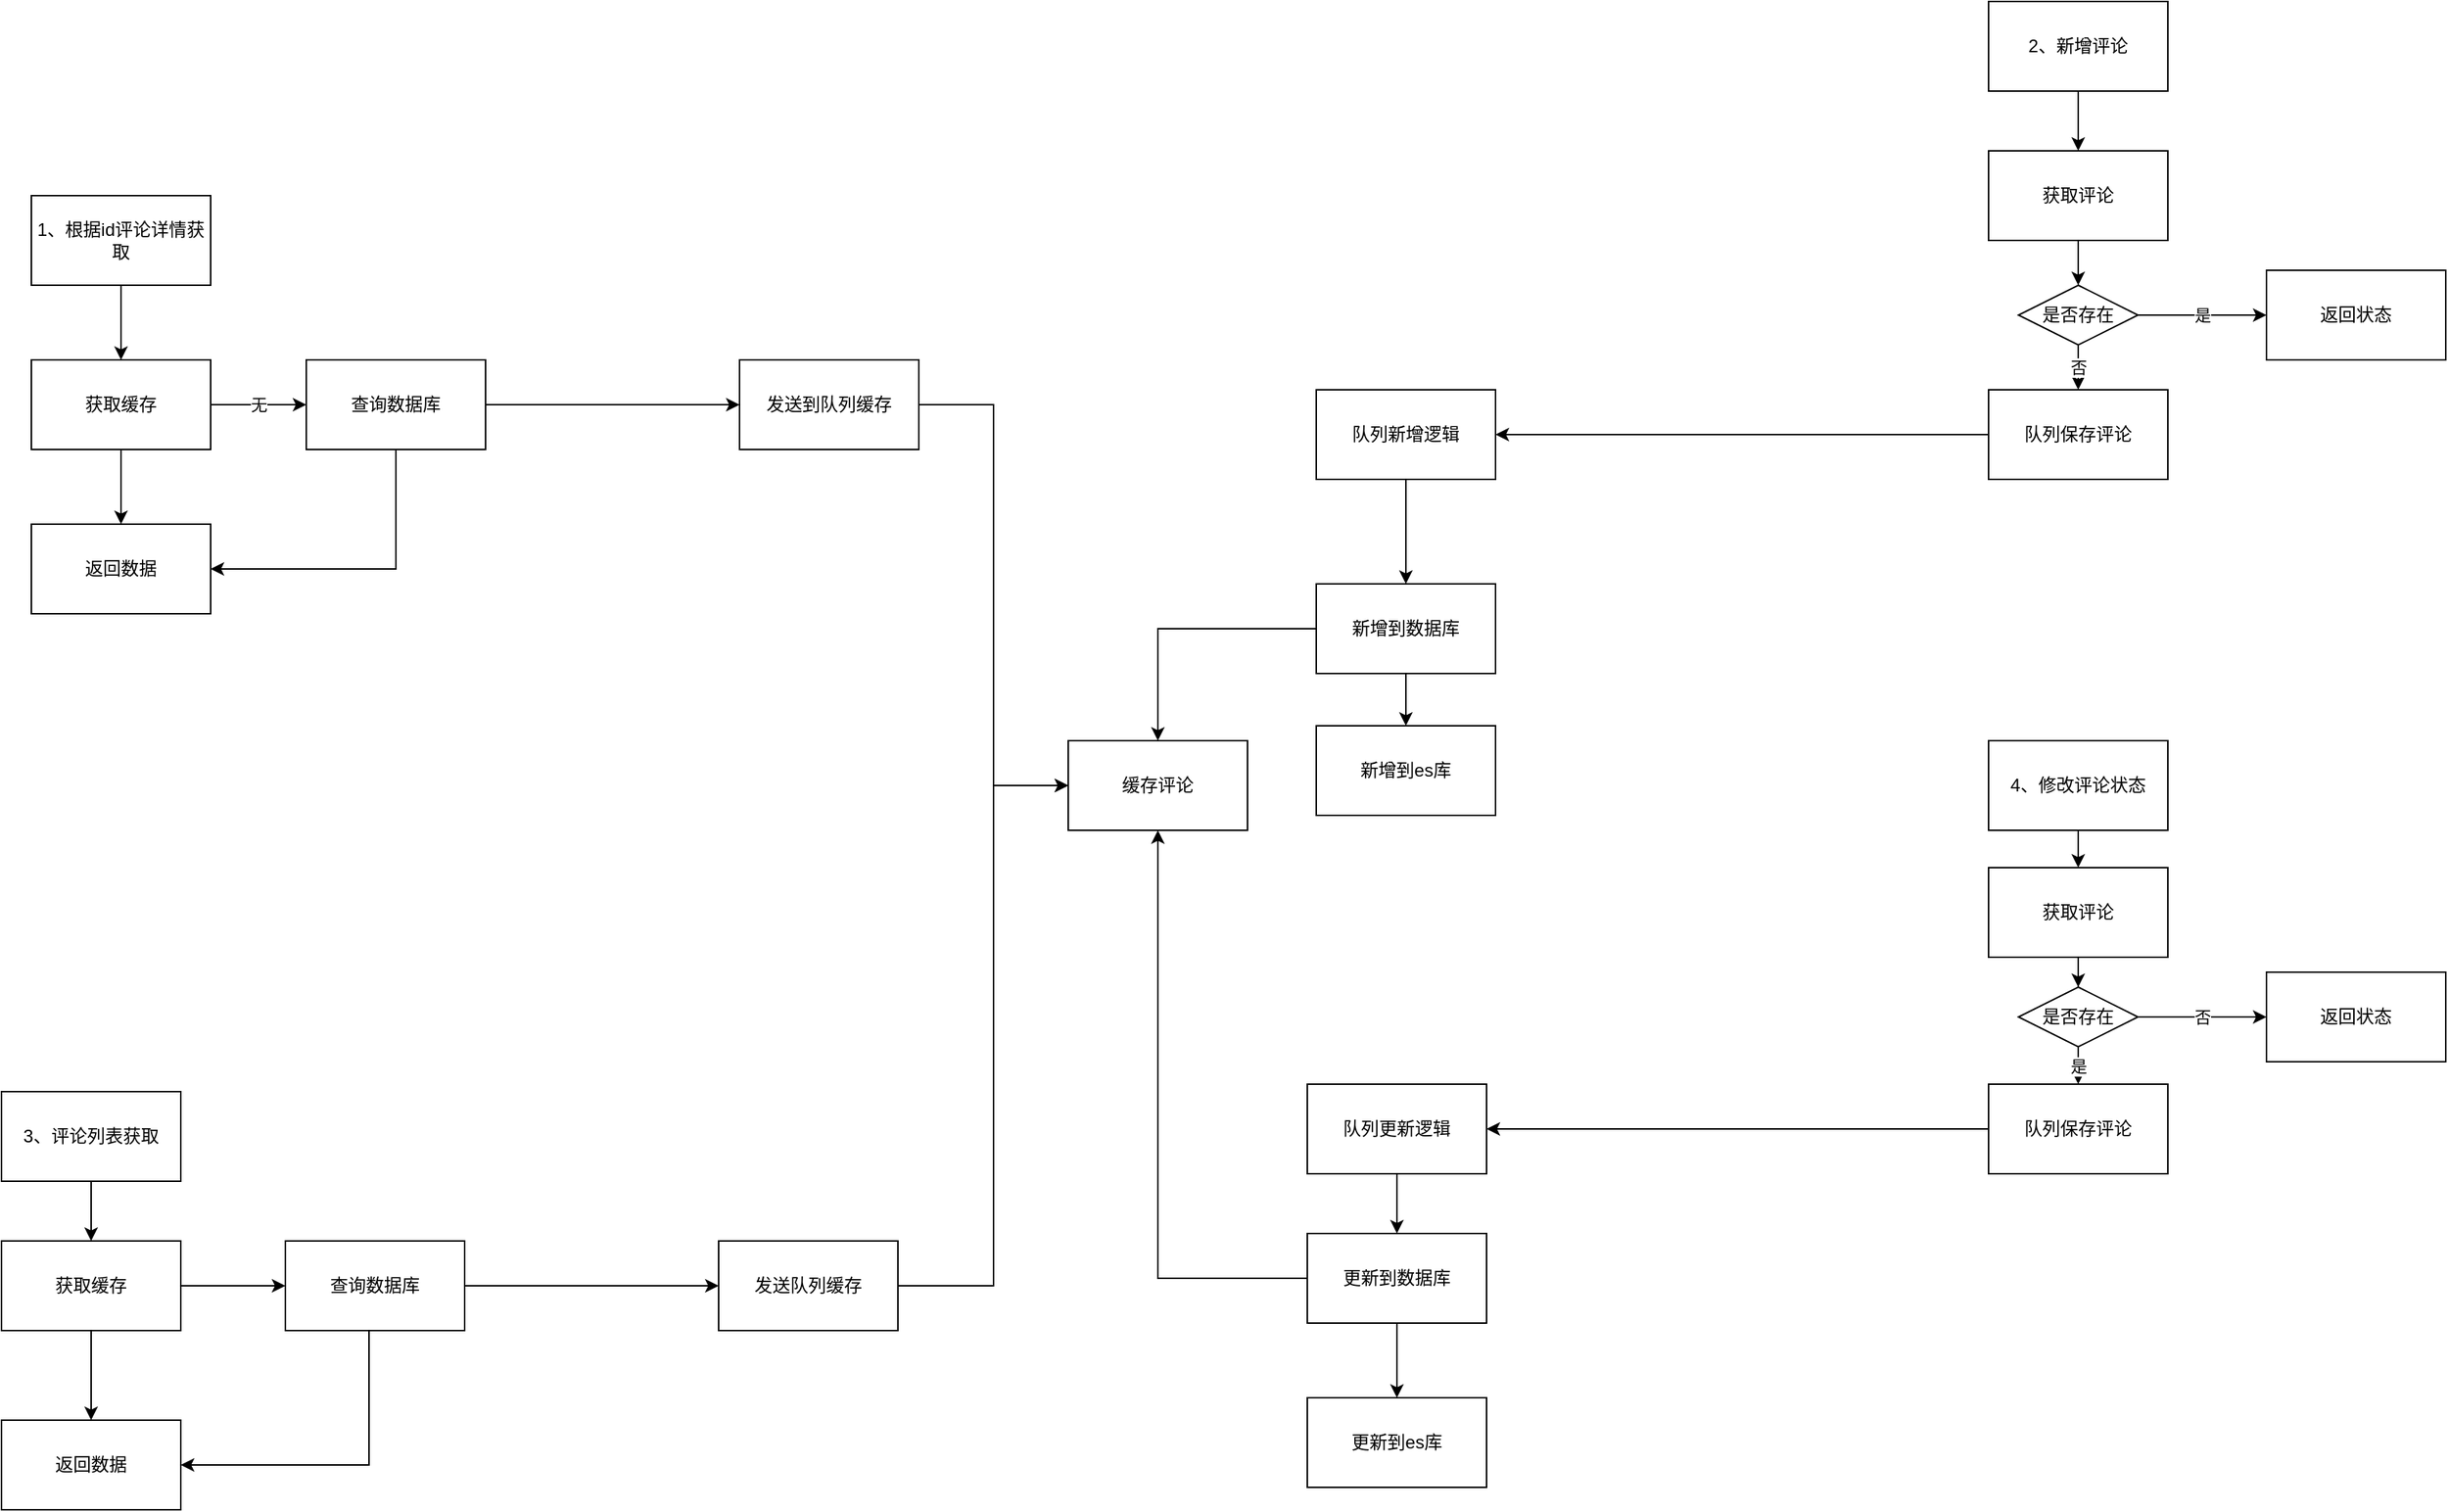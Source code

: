 <mxfile version="14.2.9" type="github">
  <diagram id="580fAPylS1Iage4hZ_eT" name="Page-1">
    <mxGraphModel dx="1902" dy="2166" grid="1" gridSize="10" guides="1" tooltips="1" connect="1" arrows="1" fold="1" page="1" pageScale="1" pageWidth="827" pageHeight="1169" math="0" shadow="0">
      <root>
        <mxCell id="0" />
        <mxCell id="1" parent="0" />
        <mxCell id="QKjrsJN5gUBR43cvQGZe-7" style="edgeStyle=orthogonalEdgeStyle;rounded=0;orthogonalLoop=1;jettySize=auto;html=1;exitX=0.5;exitY=1;exitDx=0;exitDy=0;" edge="1" parent="1" source="QKjrsJN5gUBR43cvQGZe-1" target="QKjrsJN5gUBR43cvQGZe-2">
          <mxGeometry relative="1" as="geometry" />
        </mxCell>
        <mxCell id="QKjrsJN5gUBR43cvQGZe-1" value="1、根据id评论详情获取" style="rounded=0;whiteSpace=wrap;html=1;labelBackgroundColor=none;" vertex="1" parent="1">
          <mxGeometry x="110" y="120" width="120" height="60" as="geometry" />
        </mxCell>
        <mxCell id="QKjrsJN5gUBR43cvQGZe-8" style="edgeStyle=orthogonalEdgeStyle;rounded=0;orthogonalLoop=1;jettySize=auto;html=1;exitX=0.5;exitY=1;exitDx=0;exitDy=0;entryX=0.5;entryY=0;entryDx=0;entryDy=0;" edge="1" parent="1" source="QKjrsJN5gUBR43cvQGZe-2" target="QKjrsJN5gUBR43cvQGZe-4">
          <mxGeometry relative="1" as="geometry" />
        </mxCell>
        <mxCell id="QKjrsJN5gUBR43cvQGZe-9" value="无" style="edgeStyle=orthogonalEdgeStyle;rounded=0;orthogonalLoop=1;jettySize=auto;html=1;exitX=1;exitY=0.5;exitDx=0;exitDy=0;entryX=0;entryY=0.5;entryDx=0;entryDy=0;" edge="1" parent="1" source="QKjrsJN5gUBR43cvQGZe-2" target="QKjrsJN5gUBR43cvQGZe-3">
          <mxGeometry relative="1" as="geometry" />
        </mxCell>
        <mxCell id="QKjrsJN5gUBR43cvQGZe-2" value="获取缓存" style="rounded=0;whiteSpace=wrap;html=1;" vertex="1" parent="1">
          <mxGeometry x="110" y="230" width="120" height="60" as="geometry" />
        </mxCell>
        <mxCell id="QKjrsJN5gUBR43cvQGZe-90" style="edgeStyle=orthogonalEdgeStyle;rounded=0;orthogonalLoop=1;jettySize=auto;html=1;entryX=0;entryY=0.5;entryDx=0;entryDy=0;" edge="1" parent="1" source="QKjrsJN5gUBR43cvQGZe-3" target="QKjrsJN5gUBR43cvQGZe-5">
          <mxGeometry relative="1" as="geometry" />
        </mxCell>
        <mxCell id="QKjrsJN5gUBR43cvQGZe-91" style="edgeStyle=orthogonalEdgeStyle;rounded=0;orthogonalLoop=1;jettySize=auto;html=1;entryX=1;entryY=0.5;entryDx=0;entryDy=0;" edge="1" parent="1" source="QKjrsJN5gUBR43cvQGZe-3" target="QKjrsJN5gUBR43cvQGZe-4">
          <mxGeometry relative="1" as="geometry">
            <Array as="points">
              <mxPoint x="354" y="370" />
            </Array>
          </mxGeometry>
        </mxCell>
        <mxCell id="QKjrsJN5gUBR43cvQGZe-3" value="查询数据库" style="rounded=0;whiteSpace=wrap;html=1;" vertex="1" parent="1">
          <mxGeometry x="294" y="230" width="120" height="60" as="geometry" />
        </mxCell>
        <mxCell id="QKjrsJN5gUBR43cvQGZe-4" value="返回数据" style="rounded=0;whiteSpace=wrap;html=1;" vertex="1" parent="1">
          <mxGeometry x="110" y="340" width="120" height="60" as="geometry" />
        </mxCell>
        <mxCell id="QKjrsJN5gUBR43cvQGZe-56" style="edgeStyle=orthogonalEdgeStyle;rounded=0;orthogonalLoop=1;jettySize=auto;html=1;entryX=0;entryY=0.5;entryDx=0;entryDy=0;" edge="1" parent="1" source="QKjrsJN5gUBR43cvQGZe-5" target="QKjrsJN5gUBR43cvQGZe-54">
          <mxGeometry relative="1" as="geometry" />
        </mxCell>
        <mxCell id="QKjrsJN5gUBR43cvQGZe-5" value="发送到队列缓存" style="rounded=0;whiteSpace=wrap;html=1;" vertex="1" parent="1">
          <mxGeometry x="584" y="230" width="120" height="60" as="geometry" />
        </mxCell>
        <mxCell id="QKjrsJN5gUBR43cvQGZe-19" style="edgeStyle=orthogonalEdgeStyle;rounded=0;orthogonalLoop=1;jettySize=auto;html=1;exitX=0.5;exitY=1;exitDx=0;exitDy=0;" edge="1" parent="1" source="QKjrsJN5gUBR43cvQGZe-12" target="QKjrsJN5gUBR43cvQGZe-13">
          <mxGeometry relative="1" as="geometry" />
        </mxCell>
        <mxCell id="QKjrsJN5gUBR43cvQGZe-12" value="3、评论列表获取" style="rounded=0;whiteSpace=wrap;html=1;" vertex="1" parent="1">
          <mxGeometry x="90" y="720" width="120" height="60" as="geometry" />
        </mxCell>
        <mxCell id="QKjrsJN5gUBR43cvQGZe-20" style="edgeStyle=orthogonalEdgeStyle;rounded=0;orthogonalLoop=1;jettySize=auto;html=1;exitX=0.5;exitY=1;exitDx=0;exitDy=0;" edge="1" parent="1" source="QKjrsJN5gUBR43cvQGZe-13" target="QKjrsJN5gUBR43cvQGZe-14">
          <mxGeometry relative="1" as="geometry" />
        </mxCell>
        <mxCell id="QKjrsJN5gUBR43cvQGZe-38" style="edgeStyle=orthogonalEdgeStyle;rounded=0;orthogonalLoop=1;jettySize=auto;html=1;entryX=0;entryY=0.5;entryDx=0;entryDy=0;" edge="1" parent="1" source="QKjrsJN5gUBR43cvQGZe-13" target="QKjrsJN5gUBR43cvQGZe-15">
          <mxGeometry relative="1" as="geometry" />
        </mxCell>
        <mxCell id="QKjrsJN5gUBR43cvQGZe-13" value="获取缓存" style="rounded=0;whiteSpace=wrap;html=1;" vertex="1" parent="1">
          <mxGeometry x="90" y="820" width="120" height="60" as="geometry" />
        </mxCell>
        <mxCell id="QKjrsJN5gUBR43cvQGZe-14" value="返回数据" style="rounded=0;whiteSpace=wrap;html=1;" vertex="1" parent="1">
          <mxGeometry x="90" y="940" width="120" height="60" as="geometry" />
        </mxCell>
        <mxCell id="QKjrsJN5gUBR43cvQGZe-92" style="edgeStyle=orthogonalEdgeStyle;rounded=0;orthogonalLoop=1;jettySize=auto;html=1;entryX=0;entryY=0.5;entryDx=0;entryDy=0;" edge="1" parent="1" source="QKjrsJN5gUBR43cvQGZe-15" target="QKjrsJN5gUBR43cvQGZe-16">
          <mxGeometry relative="1" as="geometry" />
        </mxCell>
        <mxCell id="QKjrsJN5gUBR43cvQGZe-93" style="edgeStyle=orthogonalEdgeStyle;rounded=0;orthogonalLoop=1;jettySize=auto;html=1;entryX=1;entryY=0.5;entryDx=0;entryDy=0;" edge="1" parent="1" source="QKjrsJN5gUBR43cvQGZe-15" target="QKjrsJN5gUBR43cvQGZe-14">
          <mxGeometry relative="1" as="geometry">
            <Array as="points">
              <mxPoint x="336" y="970" />
            </Array>
          </mxGeometry>
        </mxCell>
        <mxCell id="QKjrsJN5gUBR43cvQGZe-15" value="查询数据库" style="rounded=0;whiteSpace=wrap;html=1;" vertex="1" parent="1">
          <mxGeometry x="280" y="820" width="120" height="60" as="geometry" />
        </mxCell>
        <mxCell id="QKjrsJN5gUBR43cvQGZe-57" style="edgeStyle=orthogonalEdgeStyle;rounded=0;orthogonalLoop=1;jettySize=auto;html=1;entryX=0;entryY=0.5;entryDx=0;entryDy=0;" edge="1" parent="1" source="QKjrsJN5gUBR43cvQGZe-16" target="QKjrsJN5gUBR43cvQGZe-54">
          <mxGeometry relative="1" as="geometry">
            <Array as="points">
              <mxPoint x="754" y="850" />
              <mxPoint x="754" y="515" />
            </Array>
          </mxGeometry>
        </mxCell>
        <mxCell id="QKjrsJN5gUBR43cvQGZe-16" value="发送队列缓存" style="rounded=0;whiteSpace=wrap;html=1;" vertex="1" parent="1">
          <mxGeometry x="570" y="820" width="120" height="60" as="geometry" />
        </mxCell>
        <mxCell id="QKjrsJN5gUBR43cvQGZe-17" style="edgeStyle=orthogonalEdgeStyle;rounded=0;orthogonalLoop=1;jettySize=auto;html=1;exitX=0.5;exitY=1;exitDx=0;exitDy=0;" edge="1" parent="1" source="QKjrsJN5gUBR43cvQGZe-16" target="QKjrsJN5gUBR43cvQGZe-16">
          <mxGeometry relative="1" as="geometry" />
        </mxCell>
        <mxCell id="QKjrsJN5gUBR43cvQGZe-116" style="edgeStyle=orthogonalEdgeStyle;rounded=0;orthogonalLoop=1;jettySize=auto;html=1;entryX=0.5;entryY=0;entryDx=0;entryDy=0;" edge="1" parent="1" source="QKjrsJN5gUBR43cvQGZe-25" target="QKjrsJN5gUBR43cvQGZe-112">
          <mxGeometry relative="1" as="geometry" />
        </mxCell>
        <mxCell id="QKjrsJN5gUBR43cvQGZe-25" value="2、新增评论" style="rounded=0;whiteSpace=wrap;html=1;" vertex="1" parent="1">
          <mxGeometry x="1420" y="-10" width="120" height="60" as="geometry" />
        </mxCell>
        <mxCell id="QKjrsJN5gUBR43cvQGZe-125" style="edgeStyle=orthogonalEdgeStyle;rounded=0;orthogonalLoop=1;jettySize=auto;html=1;entryX=1;entryY=0.5;entryDx=0;entryDy=0;" edge="1" parent="1" source="QKjrsJN5gUBR43cvQGZe-32" target="QKjrsJN5gUBR43cvQGZe-107">
          <mxGeometry relative="1" as="geometry" />
        </mxCell>
        <mxCell id="QKjrsJN5gUBR43cvQGZe-32" value="队列保存评论" style="rounded=0;whiteSpace=wrap;html=1;" vertex="1" parent="1">
          <mxGeometry x="1420" y="250" width="120" height="60" as="geometry" />
        </mxCell>
        <mxCell id="QKjrsJN5gUBR43cvQGZe-121" style="edgeStyle=orthogonalEdgeStyle;rounded=0;orthogonalLoop=1;jettySize=auto;html=1;entryX=0.5;entryY=0;entryDx=0;entryDy=0;" edge="1" parent="1" source="QKjrsJN5gUBR43cvQGZe-34" target="QKjrsJN5gUBR43cvQGZe-120">
          <mxGeometry relative="1" as="geometry" />
        </mxCell>
        <mxCell id="QKjrsJN5gUBR43cvQGZe-34" value="4、修改评论状态" style="rounded=0;whiteSpace=wrap;html=1;" vertex="1" parent="1">
          <mxGeometry x="1420" y="485" width="120" height="60" as="geometry" />
        </mxCell>
        <mxCell id="QKjrsJN5gUBR43cvQGZe-85" style="edgeStyle=orthogonalEdgeStyle;rounded=0;orthogonalLoop=1;jettySize=auto;html=1;entryX=1;entryY=0.5;entryDx=0;entryDy=0;" edge="1" parent="1" source="QKjrsJN5gUBR43cvQGZe-35" target="QKjrsJN5gUBR43cvQGZe-61">
          <mxGeometry relative="1" as="geometry" />
        </mxCell>
        <mxCell id="QKjrsJN5gUBR43cvQGZe-35" value="队列保存评论" style="rounded=0;whiteSpace=wrap;html=1;" vertex="1" parent="1">
          <mxGeometry x="1420" y="715" width="120" height="60" as="geometry" />
        </mxCell>
        <mxCell id="QKjrsJN5gUBR43cvQGZe-83" style="edgeStyle=orthogonalEdgeStyle;rounded=0;orthogonalLoop=1;jettySize=auto;html=1;entryX=0.5;entryY=0;entryDx=0;entryDy=0;" edge="1" parent="1" source="QKjrsJN5gUBR43cvQGZe-37" target="QKjrsJN5gUBR43cvQGZe-73">
          <mxGeometry relative="1" as="geometry" />
        </mxCell>
        <mxCell id="QKjrsJN5gUBR43cvQGZe-87" style="edgeStyle=orthogonalEdgeStyle;rounded=0;orthogonalLoop=1;jettySize=auto;html=1;entryX=0.5;entryY=1;entryDx=0;entryDy=0;" edge="1" parent="1" source="QKjrsJN5gUBR43cvQGZe-37" target="QKjrsJN5gUBR43cvQGZe-54">
          <mxGeometry relative="1" as="geometry" />
        </mxCell>
        <mxCell id="QKjrsJN5gUBR43cvQGZe-37" value="更新到数据库" style="rounded=0;whiteSpace=wrap;html=1;" vertex="1" parent="1">
          <mxGeometry x="964" y="815" width="120" height="60" as="geometry" />
        </mxCell>
        <mxCell id="QKjrsJN5gUBR43cvQGZe-54" value="缓存评论" style="rounded=0;whiteSpace=wrap;html=1;" vertex="1" parent="1">
          <mxGeometry x="804" y="485" width="120" height="60" as="geometry" />
        </mxCell>
        <mxCell id="QKjrsJN5gUBR43cvQGZe-109" style="edgeStyle=orthogonalEdgeStyle;rounded=0;orthogonalLoop=1;jettySize=auto;html=1;entryX=0.5;entryY=0;entryDx=0;entryDy=0;" edge="1" parent="1" source="QKjrsJN5gUBR43cvQGZe-61" target="QKjrsJN5gUBR43cvQGZe-37">
          <mxGeometry relative="1" as="geometry" />
        </mxCell>
        <mxCell id="QKjrsJN5gUBR43cvQGZe-61" value="队列更新逻辑" style="rounded=0;whiteSpace=wrap;html=1;" vertex="1" parent="1">
          <mxGeometry x="964" y="715" width="120" height="60" as="geometry" />
        </mxCell>
        <mxCell id="QKjrsJN5gUBR43cvQGZe-84" style="edgeStyle=orthogonalEdgeStyle;rounded=0;orthogonalLoop=1;jettySize=auto;html=1;entryX=0.5;entryY=0;entryDx=0;entryDy=0;" edge="1" parent="1" source="QKjrsJN5gUBR43cvQGZe-69" target="QKjrsJN5gUBR43cvQGZe-72">
          <mxGeometry relative="1" as="geometry" />
        </mxCell>
        <mxCell id="QKjrsJN5gUBR43cvQGZe-86" style="edgeStyle=orthogonalEdgeStyle;rounded=0;orthogonalLoop=1;jettySize=auto;html=1;entryX=0.5;entryY=0;entryDx=0;entryDy=0;" edge="1" parent="1" source="QKjrsJN5gUBR43cvQGZe-69" target="QKjrsJN5gUBR43cvQGZe-54">
          <mxGeometry relative="1" as="geometry" />
        </mxCell>
        <mxCell id="QKjrsJN5gUBR43cvQGZe-69" value="新增到数据库" style="rounded=0;whiteSpace=wrap;html=1;" vertex="1" parent="1">
          <mxGeometry x="970" y="380" width="120" height="60" as="geometry" />
        </mxCell>
        <mxCell id="QKjrsJN5gUBR43cvQGZe-72" value="新增到es库" style="rounded=0;whiteSpace=wrap;html=1;" vertex="1" parent="1">
          <mxGeometry x="970" y="475" width="120" height="60" as="geometry" />
        </mxCell>
        <mxCell id="QKjrsJN5gUBR43cvQGZe-73" value="更新到es库" style="rounded=0;whiteSpace=wrap;html=1;" vertex="1" parent="1">
          <mxGeometry x="964" y="925" width="120" height="60" as="geometry" />
        </mxCell>
        <mxCell id="QKjrsJN5gUBR43cvQGZe-94" value="返回状态" style="rounded=0;whiteSpace=wrap;html=1;" vertex="1" parent="1">
          <mxGeometry x="1606" y="170" width="120" height="60" as="geometry" />
        </mxCell>
        <mxCell id="QKjrsJN5gUBR43cvQGZe-108" style="edgeStyle=orthogonalEdgeStyle;rounded=0;orthogonalLoop=1;jettySize=auto;html=1;entryX=0.5;entryY=0;entryDx=0;entryDy=0;" edge="1" parent="1" source="QKjrsJN5gUBR43cvQGZe-107" target="QKjrsJN5gUBR43cvQGZe-69">
          <mxGeometry relative="1" as="geometry" />
        </mxCell>
        <mxCell id="QKjrsJN5gUBR43cvQGZe-107" value="队列新增逻辑" style="rounded=0;whiteSpace=wrap;html=1;" vertex="1" parent="1">
          <mxGeometry x="970" y="250" width="120" height="60" as="geometry" />
        </mxCell>
        <mxCell id="QKjrsJN5gUBR43cvQGZe-114" value="是" style="edgeStyle=orthogonalEdgeStyle;rounded=0;orthogonalLoop=1;jettySize=auto;html=1;entryX=0;entryY=0.5;entryDx=0;entryDy=0;" edge="1" parent="1" source="QKjrsJN5gUBR43cvQGZe-111" target="QKjrsJN5gUBR43cvQGZe-94">
          <mxGeometry relative="1" as="geometry" />
        </mxCell>
        <mxCell id="QKjrsJN5gUBR43cvQGZe-115" value="否" style="edgeStyle=orthogonalEdgeStyle;rounded=0;orthogonalLoop=1;jettySize=auto;html=1;" edge="1" parent="1" source="QKjrsJN5gUBR43cvQGZe-111" target="QKjrsJN5gUBR43cvQGZe-32">
          <mxGeometry relative="1" as="geometry" />
        </mxCell>
        <mxCell id="QKjrsJN5gUBR43cvQGZe-111" value="是否存在" style="rhombus;whiteSpace=wrap;html=1;" vertex="1" parent="1">
          <mxGeometry x="1440" y="180" width="80" height="40" as="geometry" />
        </mxCell>
        <mxCell id="QKjrsJN5gUBR43cvQGZe-117" style="edgeStyle=orthogonalEdgeStyle;rounded=0;orthogonalLoop=1;jettySize=auto;html=1;entryX=0.5;entryY=0;entryDx=0;entryDy=0;" edge="1" parent="1" source="QKjrsJN5gUBR43cvQGZe-112" target="QKjrsJN5gUBR43cvQGZe-111">
          <mxGeometry relative="1" as="geometry" />
        </mxCell>
        <mxCell id="QKjrsJN5gUBR43cvQGZe-112" value="获取评论" style="rounded=0;whiteSpace=wrap;html=1;" vertex="1" parent="1">
          <mxGeometry x="1420" y="90" width="120" height="60" as="geometry" />
        </mxCell>
        <mxCell id="QKjrsJN5gUBR43cvQGZe-122" value="是" style="edgeStyle=orthogonalEdgeStyle;rounded=0;orthogonalLoop=1;jettySize=auto;html=1;entryX=0.5;entryY=0;entryDx=0;entryDy=0;" edge="1" parent="1" source="QKjrsJN5gUBR43cvQGZe-118" target="QKjrsJN5gUBR43cvQGZe-35">
          <mxGeometry relative="1" as="geometry" />
        </mxCell>
        <mxCell id="QKjrsJN5gUBR43cvQGZe-124" value="否" style="edgeStyle=orthogonalEdgeStyle;rounded=0;orthogonalLoop=1;jettySize=auto;html=1;entryX=0;entryY=0.5;entryDx=0;entryDy=0;" edge="1" parent="1" source="QKjrsJN5gUBR43cvQGZe-118" target="QKjrsJN5gUBR43cvQGZe-123">
          <mxGeometry relative="1" as="geometry" />
        </mxCell>
        <mxCell id="QKjrsJN5gUBR43cvQGZe-118" value="是否存在" style="rhombus;whiteSpace=wrap;html=1;" vertex="1" parent="1">
          <mxGeometry x="1440" y="650" width="80" height="40" as="geometry" />
        </mxCell>
        <mxCell id="QKjrsJN5gUBR43cvQGZe-119" style="edgeStyle=orthogonalEdgeStyle;rounded=0;orthogonalLoop=1;jettySize=auto;html=1;entryX=0.5;entryY=0;entryDx=0;entryDy=0;" edge="1" parent="1" source="QKjrsJN5gUBR43cvQGZe-120" target="QKjrsJN5gUBR43cvQGZe-118">
          <mxGeometry relative="1" as="geometry" />
        </mxCell>
        <mxCell id="QKjrsJN5gUBR43cvQGZe-120" value="获取评论" style="rounded=0;whiteSpace=wrap;html=1;" vertex="1" parent="1">
          <mxGeometry x="1420" y="570" width="120" height="60" as="geometry" />
        </mxCell>
        <mxCell id="QKjrsJN5gUBR43cvQGZe-123" value="返回状态" style="rounded=0;whiteSpace=wrap;html=1;" vertex="1" parent="1">
          <mxGeometry x="1606" y="640" width="120" height="60" as="geometry" />
        </mxCell>
      </root>
    </mxGraphModel>
  </diagram>
</mxfile>
